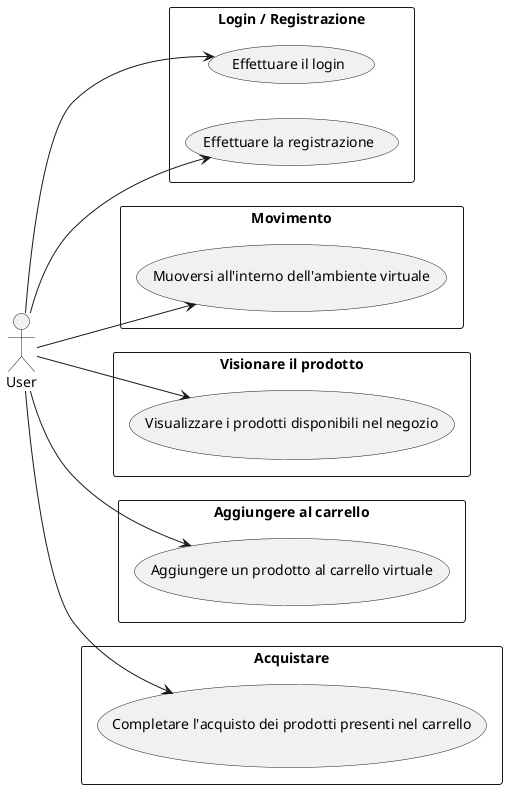 @startuml useCase
left to right direction

actor User as U

rectangle "Login / Registrazione" {
U --> (Effettuare il login)
U --> (Effettuare la registrazione)
}

rectangle "Movimento" {
U --> (Muoversi all'interno dell'ambiente virtuale)
}

rectangle "Visionare il prodotto" {
U --> (Visualizzare i prodotti disponibili nel negozio)
}

rectangle "Aggiungere al carrello" {
U --> (Aggiungere un prodotto al carrello virtuale)
}

rectangle "Acquistare" {
U --> (Completare l'acquisto dei prodotti presenti nel carrello)
}

@enduml